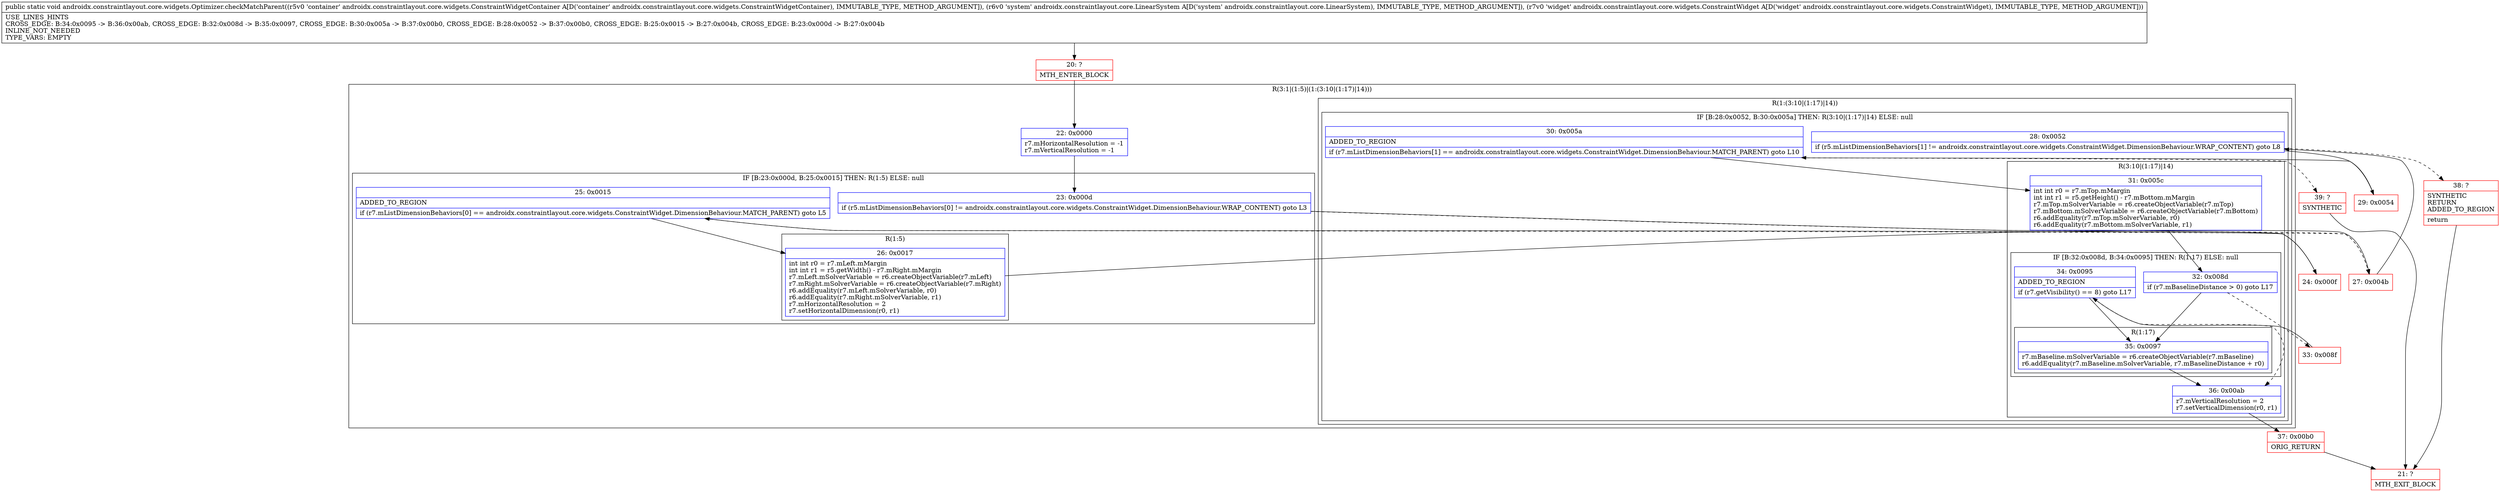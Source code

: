 digraph "CFG forandroidx.constraintlayout.core.widgets.Optimizer.checkMatchParent(Landroidx\/constraintlayout\/core\/widgets\/ConstraintWidgetContainer;Landroidx\/constraintlayout\/core\/LinearSystem;Landroidx\/constraintlayout\/core\/widgets\/ConstraintWidget;)V" {
subgraph cluster_Region_1715173957 {
label = "R(3:1|(1:5)|(1:(3:10|(1:17)|14)))";
node [shape=record,color=blue];
Node_22 [shape=record,label="{22\:\ 0x0000|r7.mHorizontalResolution = \-1\lr7.mVerticalResolution = \-1\l}"];
subgraph cluster_IfRegion_231184066 {
label = "IF [B:23:0x000d, B:25:0x0015] THEN: R(1:5) ELSE: null";
node [shape=record,color=blue];
Node_23 [shape=record,label="{23\:\ 0x000d|if (r5.mListDimensionBehaviors[0] != androidx.constraintlayout.core.widgets.ConstraintWidget.DimensionBehaviour.WRAP_CONTENT) goto L3\l}"];
Node_25 [shape=record,label="{25\:\ 0x0015|ADDED_TO_REGION\l|if (r7.mListDimensionBehaviors[0] == androidx.constraintlayout.core.widgets.ConstraintWidget.DimensionBehaviour.MATCH_PARENT) goto L5\l}"];
subgraph cluster_Region_2131385550 {
label = "R(1:5)";
node [shape=record,color=blue];
Node_26 [shape=record,label="{26\:\ 0x0017|int int r0 = r7.mLeft.mMargin\lint int r1 = r5.getWidth() \- r7.mRight.mMargin\lr7.mLeft.mSolverVariable = r6.createObjectVariable(r7.mLeft)\lr7.mRight.mSolverVariable = r6.createObjectVariable(r7.mRight)\lr6.addEquality(r7.mLeft.mSolverVariable, r0)\lr6.addEquality(r7.mRight.mSolverVariable, r1)\lr7.mHorizontalResolution = 2\lr7.setHorizontalDimension(r0, r1)\l}"];
}
}
subgraph cluster_Region_649427188 {
label = "R(1:(3:10|(1:17)|14))";
node [shape=record,color=blue];
subgraph cluster_IfRegion_776636518 {
label = "IF [B:28:0x0052, B:30:0x005a] THEN: R(3:10|(1:17)|14) ELSE: null";
node [shape=record,color=blue];
Node_28 [shape=record,label="{28\:\ 0x0052|if (r5.mListDimensionBehaviors[1] != androidx.constraintlayout.core.widgets.ConstraintWidget.DimensionBehaviour.WRAP_CONTENT) goto L8\l}"];
Node_30 [shape=record,label="{30\:\ 0x005a|ADDED_TO_REGION\l|if (r7.mListDimensionBehaviors[1] == androidx.constraintlayout.core.widgets.ConstraintWidget.DimensionBehaviour.MATCH_PARENT) goto L10\l}"];
subgraph cluster_Region_965176221 {
label = "R(3:10|(1:17)|14)";
node [shape=record,color=blue];
Node_31 [shape=record,label="{31\:\ 0x005c|int int r0 = r7.mTop.mMargin\lint int r1 = r5.getHeight() \- r7.mBottom.mMargin\lr7.mTop.mSolverVariable = r6.createObjectVariable(r7.mTop)\lr7.mBottom.mSolverVariable = r6.createObjectVariable(r7.mBottom)\lr6.addEquality(r7.mTop.mSolverVariable, r0)\lr6.addEquality(r7.mBottom.mSolverVariable, r1)\l}"];
subgraph cluster_IfRegion_329131704 {
label = "IF [B:32:0x008d, B:34:0x0095] THEN: R(1:17) ELSE: null";
node [shape=record,color=blue];
Node_32 [shape=record,label="{32\:\ 0x008d|if (r7.mBaselineDistance \> 0) goto L17\l}"];
Node_34 [shape=record,label="{34\:\ 0x0095|ADDED_TO_REGION\l|if (r7.getVisibility() == 8) goto L17\l}"];
subgraph cluster_Region_1012740427 {
label = "R(1:17)";
node [shape=record,color=blue];
Node_35 [shape=record,label="{35\:\ 0x0097|r7.mBaseline.mSolverVariable = r6.createObjectVariable(r7.mBaseline)\lr6.addEquality(r7.mBaseline.mSolverVariable, r7.mBaselineDistance + r0)\l}"];
}
}
Node_36 [shape=record,label="{36\:\ 0x00ab|r7.mVerticalResolution = 2\lr7.setVerticalDimension(r0, r1)\l}"];
}
}
}
}
Node_20 [shape=record,color=red,label="{20\:\ ?|MTH_ENTER_BLOCK\l}"];
Node_24 [shape=record,color=red,label="{24\:\ 0x000f}"];
Node_27 [shape=record,color=red,label="{27\:\ 0x004b}"];
Node_29 [shape=record,color=red,label="{29\:\ 0x0054}"];
Node_33 [shape=record,color=red,label="{33\:\ 0x008f}"];
Node_37 [shape=record,color=red,label="{37\:\ 0x00b0|ORIG_RETURN\l}"];
Node_21 [shape=record,color=red,label="{21\:\ ?|MTH_EXIT_BLOCK\l}"];
Node_39 [shape=record,color=red,label="{39\:\ ?|SYNTHETIC\l}"];
Node_38 [shape=record,color=red,label="{38\:\ ?|SYNTHETIC\lRETURN\lADDED_TO_REGION\l|return\l}"];
MethodNode[shape=record,label="{public static void androidx.constraintlayout.core.widgets.Optimizer.checkMatchParent((r5v0 'container' androidx.constraintlayout.core.widgets.ConstraintWidgetContainer A[D('container' androidx.constraintlayout.core.widgets.ConstraintWidgetContainer), IMMUTABLE_TYPE, METHOD_ARGUMENT]), (r6v0 'system' androidx.constraintlayout.core.LinearSystem A[D('system' androidx.constraintlayout.core.LinearSystem), IMMUTABLE_TYPE, METHOD_ARGUMENT]), (r7v0 'widget' androidx.constraintlayout.core.widgets.ConstraintWidget A[D('widget' androidx.constraintlayout.core.widgets.ConstraintWidget), IMMUTABLE_TYPE, METHOD_ARGUMENT]))  | USE_LINES_HINTS\lCROSS_EDGE: B:34:0x0095 \-\> B:36:0x00ab, CROSS_EDGE: B:32:0x008d \-\> B:35:0x0097, CROSS_EDGE: B:30:0x005a \-\> B:37:0x00b0, CROSS_EDGE: B:28:0x0052 \-\> B:37:0x00b0, CROSS_EDGE: B:25:0x0015 \-\> B:27:0x004b, CROSS_EDGE: B:23:0x000d \-\> B:27:0x004b\lINLINE_NOT_NEEDED\lTYPE_VARS: EMPTY\l}"];
MethodNode -> Node_20;Node_22 -> Node_23;
Node_23 -> Node_24;
Node_23 -> Node_27[style=dashed];
Node_25 -> Node_26;
Node_25 -> Node_27[style=dashed];
Node_26 -> Node_27;
Node_28 -> Node_29;
Node_28 -> Node_38[style=dashed];
Node_30 -> Node_31;
Node_30 -> Node_39[style=dashed];
Node_31 -> Node_32;
Node_32 -> Node_33[style=dashed];
Node_32 -> Node_35;
Node_34 -> Node_35;
Node_34 -> Node_36[style=dashed];
Node_35 -> Node_36;
Node_36 -> Node_37;
Node_20 -> Node_22;
Node_24 -> Node_25;
Node_27 -> Node_28;
Node_29 -> Node_30;
Node_33 -> Node_34;
Node_37 -> Node_21;
Node_39 -> Node_21;
Node_38 -> Node_21;
}

